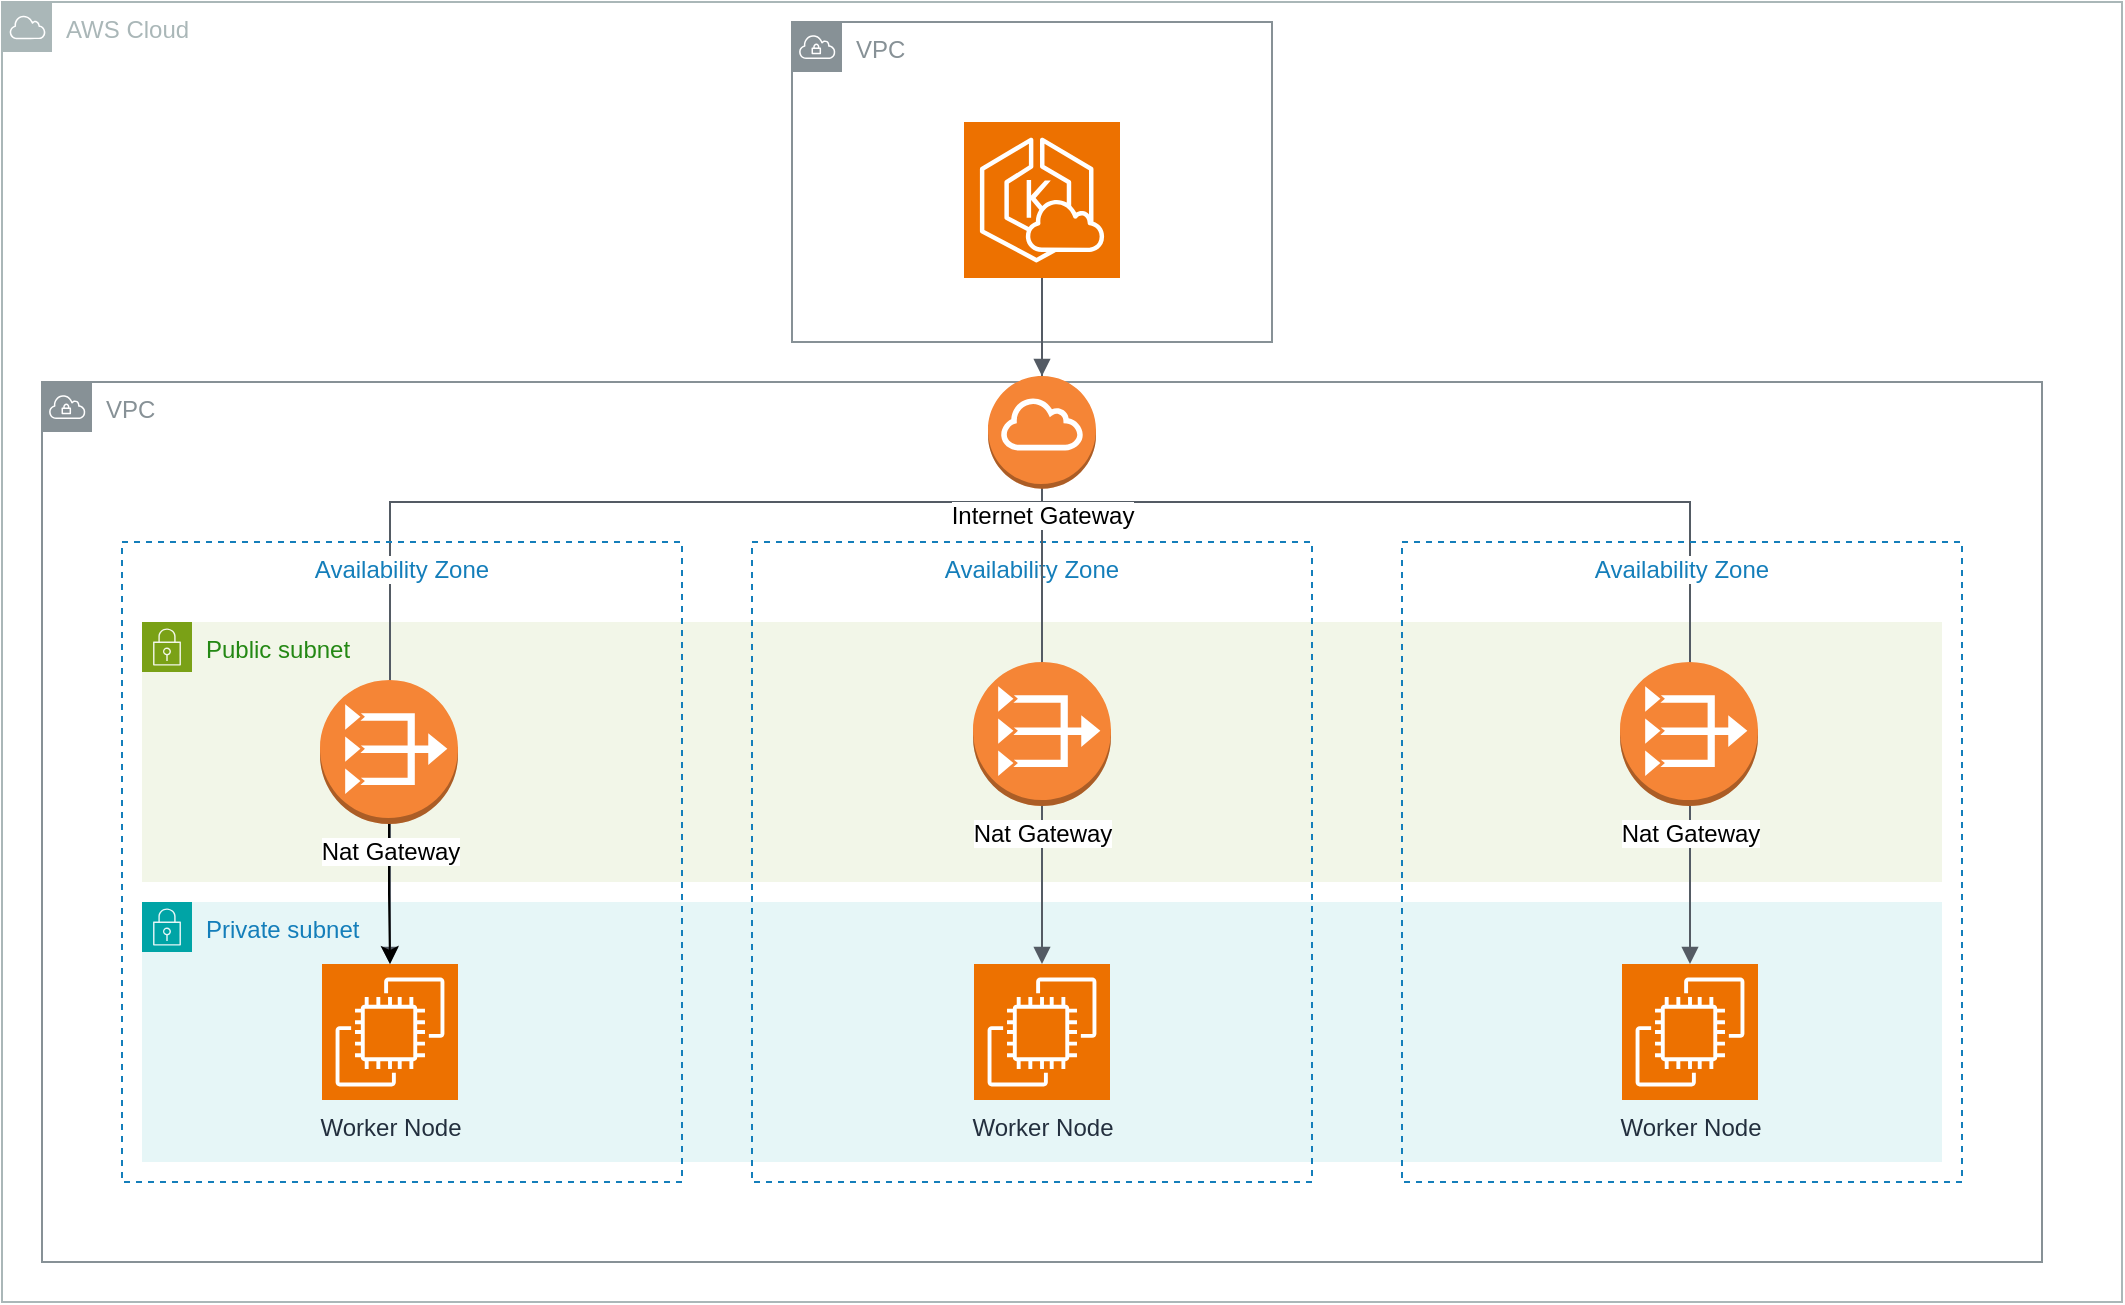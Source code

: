 <mxfile version="24.2.1" type="device">
  <diagram name="Page-1" id="lQPwQOak9GEUOolHe1Ao">
    <mxGraphModel dx="1297" dy="1154" grid="1" gridSize="10" guides="1" tooltips="1" connect="1" arrows="1" fold="1" page="1" pageScale="1" pageWidth="1169" pageHeight="827" math="0" shadow="0">
      <root>
        <mxCell id="0" />
        <mxCell id="1" parent="0" />
        <mxCell id="cpXsW3RKIQvox0g9FcWc-2" value="AWS Cloud" style="sketch=0;outlineConnect=0;gradientColor=none;html=1;whiteSpace=wrap;fontSize=12;fontStyle=0;shape=mxgraph.aws4.group;grIcon=mxgraph.aws4.group_aws_cloud;strokeColor=#AAB7B8;fillColor=none;verticalAlign=top;align=left;spacingLeft=30;fontColor=#AAB7B8;dashed=0;" vertex="1" parent="1">
          <mxGeometry x="20" y="170" width="1060" height="650" as="geometry" />
        </mxCell>
        <mxCell id="cpXsW3RKIQvox0g9FcWc-5" value="Public subnet" style="points=[[0,0],[0.25,0],[0.5,0],[0.75,0],[1,0],[1,0.25],[1,0.5],[1,0.75],[1,1],[0.75,1],[0.5,1],[0.25,1],[0,1],[0,0.75],[0,0.5],[0,0.25]];outlineConnect=0;gradientColor=none;html=1;whiteSpace=wrap;fontSize=12;fontStyle=0;container=1;pointerEvents=0;collapsible=0;recursiveResize=0;shape=mxgraph.aws4.group;grIcon=mxgraph.aws4.group_security_group;grStroke=0;strokeColor=#7AA116;fillColor=#F2F6E8;verticalAlign=top;align=left;spacingLeft=30;fontColor=#248814;dashed=0;" vertex="1" parent="1">
          <mxGeometry x="90" y="480" width="900" height="130" as="geometry" />
        </mxCell>
        <mxCell id="cpXsW3RKIQvox0g9FcWc-8" value="VPC" style="sketch=0;outlineConnect=0;gradientColor=none;html=1;whiteSpace=wrap;fontSize=12;fontStyle=0;shape=mxgraph.aws4.group;grIcon=mxgraph.aws4.group_vpc;strokeColor=#879196;fillColor=none;verticalAlign=top;align=left;spacingLeft=30;fontColor=#879196;dashed=0;" vertex="1" parent="1">
          <mxGeometry x="40" y="360" width="1000" height="440" as="geometry" />
        </mxCell>
        <mxCell id="cpXsW3RKIQvox0g9FcWc-11" value="VPC" style="sketch=0;outlineConnect=0;gradientColor=none;html=1;whiteSpace=wrap;fontSize=12;fontStyle=0;shape=mxgraph.aws4.group;grIcon=mxgraph.aws4.group_vpc;strokeColor=#879196;fillColor=none;verticalAlign=top;align=left;spacingLeft=30;fontColor=#879196;dashed=0;" vertex="1" parent="1">
          <mxGeometry x="415" y="180" width="240" height="160" as="geometry" />
        </mxCell>
        <mxCell id="cpXsW3RKIQvox0g9FcWc-4" value="Private subnet" style="points=[[0,0],[0.25,0],[0.5,0],[0.75,0],[1,0],[1,0.25],[1,0.5],[1,0.75],[1,1],[0.75,1],[0.5,1],[0.25,1],[0,1],[0,0.75],[0,0.5],[0,0.25]];outlineConnect=0;gradientColor=none;html=1;whiteSpace=wrap;fontSize=12;fontStyle=0;container=1;pointerEvents=0;collapsible=0;recursiveResize=0;shape=mxgraph.aws4.group;grIcon=mxgraph.aws4.group_security_group;grStroke=0;strokeColor=#00A4A6;fillColor=#E6F6F7;verticalAlign=top;align=left;spacingLeft=30;fontColor=#147EBA;dashed=0;" vertex="1" parent="1">
          <mxGeometry x="90" y="620" width="900" height="130" as="geometry" />
        </mxCell>
        <mxCell id="cpXsW3RKIQvox0g9FcWc-6" value="" style="sketch=0;points=[[0,0,0],[0.25,0,0],[0.5,0,0],[0.75,0,0],[1,0,0],[0,1,0],[0.25,1,0],[0.5,1,0],[0.75,1,0],[1,1,0],[0,0.25,0],[0,0.5,0],[0,0.75,0],[1,0.25,0],[1,0.5,0],[1,0.75,0]];outlineConnect=0;fontColor=#232F3E;fillColor=#ED7100;strokeColor=#ffffff;dashed=0;verticalLabelPosition=bottom;verticalAlign=top;align=center;html=1;fontSize=12;fontStyle=0;aspect=fixed;shape=mxgraph.aws4.resourceIcon;resIcon=mxgraph.aws4.eks_cloud;" vertex="1" parent="1">
          <mxGeometry x="501" y="230" width="78" height="78" as="geometry" />
        </mxCell>
        <mxCell id="cpXsW3RKIQvox0g9FcWc-12" value="Availability Zone" style="fillColor=none;strokeColor=#147EBA;dashed=1;verticalAlign=top;fontStyle=0;fontColor=#147EBA;whiteSpace=wrap;html=1;" vertex="1" parent="1">
          <mxGeometry x="395" y="440" width="280" height="320" as="geometry" />
        </mxCell>
        <mxCell id="cpXsW3RKIQvox0g9FcWc-14" value="Worker Node" style="sketch=0;points=[[0,0,0],[0.25,0,0],[0.5,0,0],[0.75,0,0],[1,0,0],[0,1,0],[0.25,1,0],[0.5,1,0],[0.75,1,0],[1,1,0],[0,0.25,0],[0,0.5,0],[0,0.75,0],[1,0.25,0],[1,0.5,0],[1,0.75,0]];outlineConnect=0;fontColor=#232F3E;fillColor=#ED7100;strokeColor=#ffffff;dashed=0;verticalLabelPosition=bottom;verticalAlign=top;align=center;html=1;fontSize=12;fontStyle=0;aspect=fixed;shape=mxgraph.aws4.resourceIcon;resIcon=mxgraph.aws4.ec2;" vertex="1" parent="1">
          <mxGeometry x="180" y="651" width="68" height="68" as="geometry" />
        </mxCell>
        <mxCell id="cpXsW3RKIQvox0g9FcWc-15" value="Worker Node" style="sketch=0;points=[[0,0,0],[0.25,0,0],[0.5,0,0],[0.75,0,0],[1,0,0],[0,1,0],[0.25,1,0],[0.5,1,0],[0.75,1,0],[1,1,0],[0,0.25,0],[0,0.5,0],[0,0.75,0],[1,0.25,0],[1,0.5,0],[1,0.75,0]];outlineConnect=0;fontColor=#232F3E;fillColor=#ED7100;strokeColor=#ffffff;dashed=0;verticalLabelPosition=bottom;verticalAlign=top;align=center;html=1;fontSize=12;fontStyle=0;aspect=fixed;shape=mxgraph.aws4.resourceIcon;resIcon=mxgraph.aws4.ec2;" vertex="1" parent="1">
          <mxGeometry x="506" y="651" width="68" height="68" as="geometry" />
        </mxCell>
        <mxCell id="cpXsW3RKIQvox0g9FcWc-16" value="Worker Node" style="sketch=0;points=[[0,0,0],[0.25,0,0],[0.5,0,0],[0.75,0,0],[1,0,0],[0,1,0],[0.25,1,0],[0.5,1,0],[0.75,1,0],[1,1,0],[0,0.25,0],[0,0.5,0],[0,0.75,0],[1,0.25,0],[1,0.5,0],[1,0.75,0]];outlineConnect=0;fontColor=#232F3E;fillColor=#ED7100;strokeColor=#ffffff;dashed=0;verticalLabelPosition=bottom;verticalAlign=top;align=center;html=1;fontSize=12;fontStyle=0;aspect=fixed;shape=mxgraph.aws4.resourceIcon;resIcon=mxgraph.aws4.ec2;" vertex="1" parent="1">
          <mxGeometry x="830" y="651" width="68" height="68" as="geometry" />
        </mxCell>
        <mxCell id="cpXsW3RKIQvox0g9FcWc-23" value="" style="edgeStyle=orthogonalEdgeStyle;html=1;endArrow=none;elbow=vertical;startArrow=block;startFill=1;strokeColor=#545B64;rounded=0;exitX=0.5;exitY=0;exitDx=0;exitDy=0;exitPerimeter=0;entryX=0.5;entryY=1;entryDx=0;entryDy=0;entryPerimeter=0;" edge="1" parent="1" source="cpXsW3RKIQvox0g9FcWc-14" target="cpXsW3RKIQvox0g9FcWc-6">
          <mxGeometry width="100" relative="1" as="geometry">
            <mxPoint x="530" y="360" as="sourcePoint" />
            <mxPoint x="630" y="360" as="targetPoint" />
            <Array as="points">
              <mxPoint x="214" y="420" />
              <mxPoint x="540" y="420" />
            </Array>
          </mxGeometry>
        </mxCell>
        <mxCell id="cpXsW3RKIQvox0g9FcWc-24" value="" style="edgeStyle=orthogonalEdgeStyle;html=1;endArrow=none;elbow=vertical;startArrow=block;startFill=1;strokeColor=#545B64;rounded=0;exitX=0.5;exitY=0;exitDx=0;exitDy=0;exitPerimeter=0;entryX=0.5;entryY=1;entryDx=0;entryDy=0;entryPerimeter=0;" edge="1" parent="1" source="cpXsW3RKIQvox0g9FcWc-16" target="cpXsW3RKIQvox0g9FcWc-6">
          <mxGeometry width="100" relative="1" as="geometry">
            <mxPoint x="530" y="360" as="sourcePoint" />
            <mxPoint x="630" y="360" as="targetPoint" />
            <Array as="points">
              <mxPoint x="864" y="420" />
              <mxPoint x="540" y="420" />
            </Array>
          </mxGeometry>
        </mxCell>
        <mxCell id="cpXsW3RKIQvox0g9FcWc-13" value="&lt;span style=&quot;background-color: rgb(255, 255, 255);&quot;&gt;Availability Zone&lt;/span&gt;" style="fillColor=none;strokeColor=#147EBA;dashed=1;verticalAlign=top;fontStyle=0;fontColor=#147EBA;whiteSpace=wrap;html=1;" vertex="1" parent="1">
          <mxGeometry x="720" y="440" width="280" height="320" as="geometry" />
        </mxCell>
        <mxCell id="cpXsW3RKIQvox0g9FcWc-7" value="&lt;span style=&quot;background-color: rgb(255, 255, 255);&quot;&gt;Availability Zone&lt;/span&gt;" style="fillColor=none;strokeColor=#147EBA;dashed=1;verticalAlign=top;fontStyle=0;fontColor=#147EBA;whiteSpace=wrap;html=1;" vertex="1" parent="1">
          <mxGeometry x="80" y="440" width="280" height="320" as="geometry" />
        </mxCell>
        <mxCell id="cpXsW3RKIQvox0g9FcWc-31" value="" style="edgeStyle=orthogonalEdgeStyle;html=1;endArrow=none;elbow=vertical;startArrow=block;startFill=1;strokeColor=#545B64;rounded=0;entryX=0.5;entryY=1;entryDx=0;entryDy=0;entryPerimeter=0;exitX=0.5;exitY=0;exitDx=0;exitDy=0;exitPerimeter=0;" edge="1" parent="1" source="cpXsW3RKIQvox0g9FcWc-42" target="cpXsW3RKIQvox0g9FcWc-6">
          <mxGeometry width="100" relative="1" as="geometry">
            <mxPoint x="550" y="550" as="sourcePoint" />
            <mxPoint x="650" y="550" as="targetPoint" />
          </mxGeometry>
        </mxCell>
        <mxCell id="cpXsW3RKIQvox0g9FcWc-33" value="&lt;span style=&quot;background-color: rgb(255, 255, 255);&quot;&gt;Nat Gateway&lt;/span&gt;" style="outlineConnect=0;dashed=0;verticalLabelPosition=bottom;verticalAlign=top;align=center;html=1;shape=mxgraph.aws3.vpc_nat_gateway;fillColor=#F58536;gradientColor=none;" vertex="1" parent="1">
          <mxGeometry x="829" y="500" width="69" height="72" as="geometry" />
        </mxCell>
        <mxCell id="cpXsW3RKIQvox0g9FcWc-43" value="" style="edgeStyle=orthogonalEdgeStyle;html=1;endArrow=none;elbow=vertical;startArrow=block;startFill=1;strokeColor=#545B64;rounded=0;entryX=0.5;entryY=1;entryDx=0;entryDy=0;entryPerimeter=0;exitX=0.5;exitY=0;exitDx=0;exitDy=0;exitPerimeter=0;" edge="1" parent="1" source="cpXsW3RKIQvox0g9FcWc-15" target="cpXsW3RKIQvox0g9FcWc-42">
          <mxGeometry width="100" relative="1" as="geometry">
            <mxPoint x="540" y="651" as="sourcePoint" />
            <mxPoint x="540" y="308" as="targetPoint" />
          </mxGeometry>
        </mxCell>
        <mxCell id="cpXsW3RKIQvox0g9FcWc-42" value="&lt;span style=&quot;background-color: rgb(255, 255, 255);&quot;&gt;Internet Gateway&lt;/span&gt;" style="outlineConnect=0;dashed=0;verticalLabelPosition=bottom;verticalAlign=top;align=center;html=1;shape=mxgraph.aws3.internet_gateway;fillColor=#F58536;gradientColor=none;" vertex="1" parent="1">
          <mxGeometry x="513" y="357" width="54" height="56.34" as="geometry" />
        </mxCell>
        <mxCell id="cpXsW3RKIQvox0g9FcWc-32" value="&lt;span style=&quot;background-color: rgb(255, 255, 255);&quot;&gt;Nat Gateway&lt;/span&gt;" style="outlineConnect=0;dashed=0;verticalLabelPosition=bottom;verticalAlign=top;align=center;html=1;shape=mxgraph.aws3.vpc_nat_gateway;fillColor=#F58536;gradientColor=none;" vertex="1" parent="1">
          <mxGeometry x="505.5" y="500" width="69" height="72" as="geometry" />
        </mxCell>
        <mxCell id="cpXsW3RKIQvox0g9FcWc-44" value="" style="edgeStyle=orthogonalEdgeStyle;rounded=0;orthogonalLoop=1;jettySize=auto;html=1;" edge="1" parent="1" source="cpXsW3RKIQvox0g9FcWc-34" target="cpXsW3RKIQvox0g9FcWc-14">
          <mxGeometry relative="1" as="geometry" />
        </mxCell>
        <mxCell id="cpXsW3RKIQvox0g9FcWc-34" value="&lt;span style=&quot;background-color: rgb(255, 255, 255);&quot;&gt;Nat Gateway&lt;/span&gt;" style="outlineConnect=0;dashed=0;verticalLabelPosition=bottom;verticalAlign=top;align=center;html=1;shape=mxgraph.aws3.vpc_nat_gateway;fillColor=#F58536;gradientColor=none;" vertex="1" parent="1">
          <mxGeometry x="179" y="509" width="69" height="72" as="geometry" />
        </mxCell>
      </root>
    </mxGraphModel>
  </diagram>
</mxfile>
